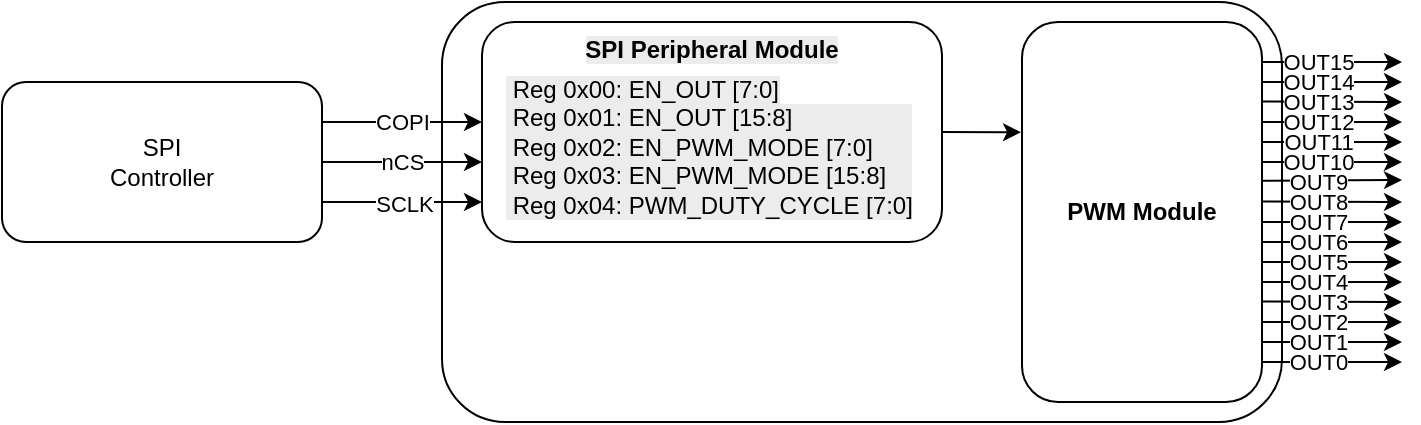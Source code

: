 <mxfile version="26.2.8">
  <diagram name="Page-1" id="0PEBFPLNOKiwfeoUWXXe">
    <mxGraphModel dx="537" dy="257" grid="1" gridSize="10" guides="1" tooltips="1" connect="1" arrows="1" fold="1" page="1" pageScale="1" pageWidth="850" pageHeight="1100" math="0" shadow="0">
      <root>
        <mxCell id="0" />
        <mxCell id="1" parent="0" />
        <mxCell id="5enPkUmZar43isuJ13jm-1" value="" style="rounded=1;whiteSpace=wrap;html=1;" vertex="1" parent="1">
          <mxGeometry x="40" y="220" width="160" height="80" as="geometry" />
        </mxCell>
        <mxCell id="5enPkUmZar43isuJ13jm-2" value="" style="rounded=1;whiteSpace=wrap;html=1;" vertex="1" parent="1">
          <mxGeometry x="260" y="180" width="420" height="210" as="geometry" />
        </mxCell>
        <mxCell id="5enPkUmZar43isuJ13jm-3" value="" style="rounded=1;whiteSpace=wrap;html=1;" vertex="1" parent="1">
          <mxGeometry x="280" y="190" width="230" height="110" as="geometry" />
        </mxCell>
        <mxCell id="5enPkUmZar43isuJ13jm-5" value="&lt;b&gt;PWM Module&lt;/b&gt;" style="rounded=1;whiteSpace=wrap;html=1;" vertex="1" parent="1">
          <mxGeometry x="550" y="190" width="120" height="190" as="geometry" />
        </mxCell>
        <mxCell id="5enPkUmZar43isuJ13jm-6" value="SPI Controller" style="text;html=1;align=center;verticalAlign=middle;whiteSpace=wrap;rounded=0;" vertex="1" parent="1">
          <mxGeometry x="90" y="245" width="60" height="30" as="geometry" />
        </mxCell>
        <mxCell id="5enPkUmZar43isuJ13jm-7" value="" style="endArrow=classic;html=1;rounded=0;exitX=1;exitY=0.25;exitDx=0;exitDy=0;" edge="1" parent="1" source="5enPkUmZar43isuJ13jm-1">
          <mxGeometry width="50" height="50" relative="1" as="geometry">
            <mxPoint x="200.0" y="245.0" as="sourcePoint" />
            <mxPoint x="280" y="240" as="targetPoint" />
          </mxGeometry>
        </mxCell>
        <mxCell id="5enPkUmZar43isuJ13jm-8" value="COPI" style="edgeLabel;html=1;align=center;verticalAlign=middle;resizable=0;points=[];" vertex="1" connectable="0" parent="5enPkUmZar43isuJ13jm-7">
          <mxGeometry x="-0.6" relative="1" as="geometry">
            <mxPoint x="24" as="offset" />
          </mxGeometry>
        </mxCell>
        <mxCell id="5enPkUmZar43isuJ13jm-9" value="" style="endArrow=classic;html=1;rounded=0;exitX=1;exitY=0.5;exitDx=0;exitDy=0;" edge="1" parent="1" source="5enPkUmZar43isuJ13jm-1">
          <mxGeometry width="50" height="50" relative="1" as="geometry">
            <mxPoint x="260" y="310" as="sourcePoint" />
            <mxPoint x="280" y="260" as="targetPoint" />
          </mxGeometry>
        </mxCell>
        <mxCell id="5enPkUmZar43isuJ13jm-10" value="nCS" style="edgeLabel;html=1;align=center;verticalAlign=middle;resizable=0;points=[];" vertex="1" connectable="0" parent="5enPkUmZar43isuJ13jm-9">
          <mxGeometry x="-0.607" y="1" relative="1" as="geometry">
            <mxPoint x="24" y="1" as="offset" />
          </mxGeometry>
        </mxCell>
        <mxCell id="5enPkUmZar43isuJ13jm-11" value="" style="endArrow=classic;html=1;rounded=0;exitX=1;exitY=0.75;exitDx=0;exitDy=0;" edge="1" parent="1" source="5enPkUmZar43isuJ13jm-1">
          <mxGeometry width="50" height="50" relative="1" as="geometry">
            <mxPoint x="200" y="330" as="sourcePoint" />
            <mxPoint x="280" y="280" as="targetPoint" />
          </mxGeometry>
        </mxCell>
        <mxCell id="5enPkUmZar43isuJ13jm-12" value="SCLK" style="edgeLabel;html=1;align=center;verticalAlign=middle;resizable=0;points=[];" vertex="1" connectable="0" parent="5enPkUmZar43isuJ13jm-11">
          <mxGeometry x="-0.693" y="-1" relative="1" as="geometry">
            <mxPoint x="28" as="offset" />
          </mxGeometry>
        </mxCell>
        <mxCell id="5enPkUmZar43isuJ13jm-17" value="" style="endArrow=classic;html=1;rounded=0;" edge="1" parent="1">
          <mxGeometry width="50" height="50" relative="1" as="geometry">
            <mxPoint x="670" y="210" as="sourcePoint" />
            <mxPoint x="740" y="210" as="targetPoint" />
          </mxGeometry>
        </mxCell>
        <mxCell id="5enPkUmZar43isuJ13jm-18" value="OUT15" style="edgeLabel;html=1;align=center;verticalAlign=middle;resizable=0;points=[];" vertex="1" connectable="0" parent="5enPkUmZar43isuJ13jm-17">
          <mxGeometry x="-0.193" relative="1" as="geometry">
            <mxPoint as="offset" />
          </mxGeometry>
        </mxCell>
        <mxCell id="5enPkUmZar43isuJ13jm-19" value="" style="endArrow=classic;html=1;rounded=0;" edge="1" parent="1">
          <mxGeometry width="50" height="50" relative="1" as="geometry">
            <mxPoint x="670" y="220" as="sourcePoint" />
            <mxPoint x="740" y="220" as="targetPoint" />
          </mxGeometry>
        </mxCell>
        <mxCell id="5enPkUmZar43isuJ13jm-20" value="OUT14" style="edgeLabel;html=1;align=center;verticalAlign=middle;resizable=0;points=[];" vertex="1" connectable="0" parent="5enPkUmZar43isuJ13jm-19">
          <mxGeometry x="-0.193" relative="1" as="geometry">
            <mxPoint as="offset" />
          </mxGeometry>
        </mxCell>
        <mxCell id="5enPkUmZar43isuJ13jm-21" value="" style="endArrow=classic;html=1;rounded=0;" edge="1" parent="1">
          <mxGeometry width="50" height="50" relative="1" as="geometry">
            <mxPoint x="670" y="229.71" as="sourcePoint" />
            <mxPoint x="740" y="230" as="targetPoint" />
          </mxGeometry>
        </mxCell>
        <mxCell id="5enPkUmZar43isuJ13jm-22" value="OUT13" style="edgeLabel;html=1;align=center;verticalAlign=middle;resizable=0;points=[];" vertex="1" connectable="0" parent="5enPkUmZar43isuJ13jm-21">
          <mxGeometry x="-0.193" relative="1" as="geometry">
            <mxPoint as="offset" />
          </mxGeometry>
        </mxCell>
        <mxCell id="5enPkUmZar43isuJ13jm-23" value="" style="endArrow=classic;html=1;rounded=0;" edge="1" parent="1">
          <mxGeometry width="50" height="50" relative="1" as="geometry">
            <mxPoint x="670" y="240" as="sourcePoint" />
            <mxPoint x="740" y="240" as="targetPoint" />
          </mxGeometry>
        </mxCell>
        <mxCell id="5enPkUmZar43isuJ13jm-24" value="OUT12" style="edgeLabel;html=1;align=center;verticalAlign=middle;resizable=0;points=[];" vertex="1" connectable="0" parent="5enPkUmZar43isuJ13jm-23">
          <mxGeometry x="-0.193" relative="1" as="geometry">
            <mxPoint as="offset" />
          </mxGeometry>
        </mxCell>
        <mxCell id="5enPkUmZar43isuJ13jm-25" value="" style="endArrow=classic;html=1;rounded=0;" edge="1" parent="1">
          <mxGeometry width="50" height="50" relative="1" as="geometry">
            <mxPoint x="670" y="250" as="sourcePoint" />
            <mxPoint x="740" y="250" as="targetPoint" />
          </mxGeometry>
        </mxCell>
        <mxCell id="5enPkUmZar43isuJ13jm-26" value="OUT11" style="edgeLabel;html=1;align=center;verticalAlign=middle;resizable=0;points=[];" vertex="1" connectable="0" parent="5enPkUmZar43isuJ13jm-25">
          <mxGeometry x="-0.193" relative="1" as="geometry">
            <mxPoint as="offset" />
          </mxGeometry>
        </mxCell>
        <mxCell id="5enPkUmZar43isuJ13jm-27" value="" style="endArrow=classic;html=1;rounded=0;" edge="1" parent="1">
          <mxGeometry width="50" height="50" relative="1" as="geometry">
            <mxPoint x="670" y="260" as="sourcePoint" />
            <mxPoint x="740" y="260" as="targetPoint" />
          </mxGeometry>
        </mxCell>
        <mxCell id="5enPkUmZar43isuJ13jm-28" value="OUT10" style="edgeLabel;html=1;align=center;verticalAlign=middle;resizable=0;points=[];" vertex="1" connectable="0" parent="5enPkUmZar43isuJ13jm-27">
          <mxGeometry x="-0.193" relative="1" as="geometry">
            <mxPoint as="offset" />
          </mxGeometry>
        </mxCell>
        <mxCell id="5enPkUmZar43isuJ13jm-29" value="" style="endArrow=classic;html=1;rounded=0;" edge="1" parent="1">
          <mxGeometry width="50" height="50" relative="1" as="geometry">
            <mxPoint x="670" y="269.43" as="sourcePoint" />
            <mxPoint x="740" y="269" as="targetPoint" />
          </mxGeometry>
        </mxCell>
        <mxCell id="5enPkUmZar43isuJ13jm-30" value="OUT9" style="edgeLabel;html=1;align=center;verticalAlign=middle;resizable=0;points=[];" vertex="1" connectable="0" parent="5enPkUmZar43isuJ13jm-29">
          <mxGeometry x="-0.193" relative="1" as="geometry">
            <mxPoint as="offset" />
          </mxGeometry>
        </mxCell>
        <mxCell id="5enPkUmZar43isuJ13jm-31" value="" style="endArrow=classic;html=1;rounded=0;" edge="1" parent="1">
          <mxGeometry width="50" height="50" relative="1" as="geometry">
            <mxPoint x="670" y="279.71" as="sourcePoint" />
            <mxPoint x="740" y="280" as="targetPoint" />
          </mxGeometry>
        </mxCell>
        <mxCell id="5enPkUmZar43isuJ13jm-32" value="OUT8" style="edgeLabel;html=1;align=center;verticalAlign=middle;resizable=0;points=[];" vertex="1" connectable="0" parent="5enPkUmZar43isuJ13jm-31">
          <mxGeometry x="-0.193" relative="1" as="geometry">
            <mxPoint as="offset" />
          </mxGeometry>
        </mxCell>
        <mxCell id="5enPkUmZar43isuJ13jm-33" value="" style="endArrow=classic;html=1;rounded=0;" edge="1" parent="1">
          <mxGeometry width="50" height="50" relative="1" as="geometry">
            <mxPoint x="670" y="290" as="sourcePoint" />
            <mxPoint x="740" y="290" as="targetPoint" />
          </mxGeometry>
        </mxCell>
        <mxCell id="5enPkUmZar43isuJ13jm-34" value="OUT7" style="edgeLabel;html=1;align=center;verticalAlign=middle;resizable=0;points=[];" vertex="1" connectable="0" parent="5enPkUmZar43isuJ13jm-33">
          <mxGeometry x="-0.193" relative="1" as="geometry">
            <mxPoint as="offset" />
          </mxGeometry>
        </mxCell>
        <mxCell id="5enPkUmZar43isuJ13jm-35" value="" style="endArrow=classic;html=1;rounded=0;" edge="1" parent="1">
          <mxGeometry width="50" height="50" relative="1" as="geometry">
            <mxPoint x="670" y="300" as="sourcePoint" />
            <mxPoint x="740" y="300" as="targetPoint" />
          </mxGeometry>
        </mxCell>
        <mxCell id="5enPkUmZar43isuJ13jm-36" value="OUT6" style="edgeLabel;html=1;align=center;verticalAlign=middle;resizable=0;points=[];" vertex="1" connectable="0" parent="5enPkUmZar43isuJ13jm-35">
          <mxGeometry x="-0.193" relative="1" as="geometry">
            <mxPoint as="offset" />
          </mxGeometry>
        </mxCell>
        <mxCell id="5enPkUmZar43isuJ13jm-37" value="" style="endArrow=classic;html=1;rounded=0;" edge="1" parent="1">
          <mxGeometry width="50" height="50" relative="1" as="geometry">
            <mxPoint x="670" y="310" as="sourcePoint" />
            <mxPoint x="740" y="310" as="targetPoint" />
          </mxGeometry>
        </mxCell>
        <mxCell id="5enPkUmZar43isuJ13jm-38" value="OUT5" style="edgeLabel;html=1;align=center;verticalAlign=middle;resizable=0;points=[];" vertex="1" connectable="0" parent="5enPkUmZar43isuJ13jm-37">
          <mxGeometry x="-0.193" relative="1" as="geometry">
            <mxPoint as="offset" />
          </mxGeometry>
        </mxCell>
        <mxCell id="5enPkUmZar43isuJ13jm-39" value="" style="endArrow=classic;html=1;rounded=0;" edge="1" parent="1">
          <mxGeometry width="50" height="50" relative="1" as="geometry">
            <mxPoint x="670" y="320" as="sourcePoint" />
            <mxPoint x="740" y="320" as="targetPoint" />
          </mxGeometry>
        </mxCell>
        <mxCell id="5enPkUmZar43isuJ13jm-40" value="OUT4" style="edgeLabel;html=1;align=center;verticalAlign=middle;resizable=0;points=[];" vertex="1" connectable="0" parent="5enPkUmZar43isuJ13jm-39">
          <mxGeometry x="-0.193" relative="1" as="geometry">
            <mxPoint as="offset" />
          </mxGeometry>
        </mxCell>
        <mxCell id="5enPkUmZar43isuJ13jm-41" value="" style="endArrow=classic;html=1;rounded=0;" edge="1" parent="1">
          <mxGeometry width="50" height="50" relative="1" as="geometry">
            <mxPoint x="670" y="329.71" as="sourcePoint" />
            <mxPoint x="740" y="330" as="targetPoint" />
          </mxGeometry>
        </mxCell>
        <mxCell id="5enPkUmZar43isuJ13jm-42" value="OUT3" style="edgeLabel;html=1;align=center;verticalAlign=middle;resizable=0;points=[];" vertex="1" connectable="0" parent="5enPkUmZar43isuJ13jm-41">
          <mxGeometry x="-0.193" relative="1" as="geometry">
            <mxPoint as="offset" />
          </mxGeometry>
        </mxCell>
        <mxCell id="5enPkUmZar43isuJ13jm-43" value="" style="endArrow=classic;html=1;rounded=0;" edge="1" parent="1">
          <mxGeometry width="50" height="50" relative="1" as="geometry">
            <mxPoint x="670" y="340" as="sourcePoint" />
            <mxPoint x="740" y="340" as="targetPoint" />
          </mxGeometry>
        </mxCell>
        <mxCell id="5enPkUmZar43isuJ13jm-44" value="OUT2" style="edgeLabel;html=1;align=center;verticalAlign=middle;resizable=0;points=[];" vertex="1" connectable="0" parent="5enPkUmZar43isuJ13jm-43">
          <mxGeometry x="-0.193" relative="1" as="geometry">
            <mxPoint as="offset" />
          </mxGeometry>
        </mxCell>
        <mxCell id="5enPkUmZar43isuJ13jm-45" value="" style="endArrow=classic;html=1;rounded=0;" edge="1" parent="1">
          <mxGeometry width="50" height="50" relative="1" as="geometry">
            <mxPoint x="670" y="350" as="sourcePoint" />
            <mxPoint x="740" y="350" as="targetPoint" />
          </mxGeometry>
        </mxCell>
        <mxCell id="5enPkUmZar43isuJ13jm-46" value="OUT1" style="edgeLabel;html=1;align=center;verticalAlign=middle;resizable=0;points=[];" vertex="1" connectable="0" parent="5enPkUmZar43isuJ13jm-45">
          <mxGeometry x="-0.193" relative="1" as="geometry">
            <mxPoint as="offset" />
          </mxGeometry>
        </mxCell>
        <mxCell id="5enPkUmZar43isuJ13jm-47" value="" style="endArrow=classic;html=1;rounded=0;" edge="1" parent="1">
          <mxGeometry width="50" height="50" relative="1" as="geometry">
            <mxPoint x="670" y="360" as="sourcePoint" />
            <mxPoint x="740" y="360" as="targetPoint" />
          </mxGeometry>
        </mxCell>
        <mxCell id="5enPkUmZar43isuJ13jm-48" value="OUT0" style="edgeLabel;html=1;align=center;verticalAlign=middle;resizable=0;points=[];" vertex="1" connectable="0" parent="5enPkUmZar43isuJ13jm-47">
          <mxGeometry x="-0.193" relative="1" as="geometry">
            <mxPoint as="offset" />
          </mxGeometry>
        </mxCell>
        <mxCell id="5enPkUmZar43isuJ13jm-54" value="&lt;span style=&quot;color: rgb(0, 0, 0); font-family: Helvetica; font-size: 12px; font-style: normal; font-variant-ligatures: normal; font-variant-caps: normal; letter-spacing: normal; orphans: 2; text-indent: 0px; text-transform: none; widows: 2; word-spacing: 0px; -webkit-text-stroke-width: 0px; white-space: normal; background-color: rgb(236, 236, 236); text-decoration-thickness: initial; text-decoration-style: initial; text-decoration-color: initial; float: none; display: inline !important;&quot;&gt;&lt;b&gt;SPI Peripheral Module&lt;/b&gt;&lt;/span&gt;" style="text;whiteSpace=wrap;html=1;align=center;fillColor=none;strokeColor=none;" vertex="1" parent="1">
          <mxGeometry x="320" y="190" width="150" height="40" as="geometry" />
        </mxCell>
        <mxCell id="5enPkUmZar43isuJ13jm-55" value="&lt;span style=&quot;color: rgb(0, 0, 0); font-family: Helvetica; font-size: 12px; font-style: normal; font-variant-ligatures: normal; font-variant-caps: normal; font-weight: 400; letter-spacing: normal; orphans: 2; text-align: left; text-indent: 0px; text-transform: none; widows: 2; word-spacing: 0px; -webkit-text-stroke-width: 0px; white-space: normal; background-color: rgb(236, 236, 236); text-decoration-thickness: initial; text-decoration-style: initial; text-decoration-color: initial; display: inline !important; float: none;&quot;&gt;&amp;nbsp;Reg 0x00: EN_OUT [7:0]&lt;/span&gt;&lt;div style=&quot;forced-color-adjust: none; color: rgb(0, 0, 0); font-family: Helvetica; font-size: 12px; font-style: normal; font-variant-ligatures: normal; font-variant-caps: normal; font-weight: 400; letter-spacing: normal; orphans: 2; text-align: left; text-indent: 0px; text-transform: none; widows: 2; word-spacing: 0px; -webkit-text-stroke-width: 0px; white-space: normal; background-color: rgb(236, 236, 236); text-decoration-thickness: initial; text-decoration-style: initial; text-decoration-color: initial;&quot;&gt;&amp;nbsp;Reg 0x01: EN_OUT [15:8]&lt;/div&gt;&lt;div style=&quot;forced-color-adjust: none; color: rgb(0, 0, 0); font-family: Helvetica; font-size: 12px; font-style: normal; font-variant-ligatures: normal; font-variant-caps: normal; font-weight: 400; letter-spacing: normal; orphans: 2; text-align: left; text-indent: 0px; text-transform: none; widows: 2; word-spacing: 0px; -webkit-text-stroke-width: 0px; white-space: normal; background-color: rgb(236, 236, 236); text-decoration-thickness: initial; text-decoration-style: initial; text-decoration-color: initial;&quot;&gt;&amp;nbsp;Reg 0x02: EN_PWM_MODE [7:0]&lt;/div&gt;&lt;div style=&quot;forced-color-adjust: none; color: rgb(0, 0, 0); font-family: Helvetica; font-size: 12px; font-style: normal; font-variant-ligatures: normal; font-variant-caps: normal; font-weight: 400; letter-spacing: normal; orphans: 2; text-align: left; text-indent: 0px; text-transform: none; widows: 2; word-spacing: 0px; -webkit-text-stroke-width: 0px; white-space: normal; background-color: rgb(236, 236, 236); text-decoration-thickness: initial; text-decoration-style: initial; text-decoration-color: initial;&quot;&gt;&amp;nbsp;Reg 0x03: EN_PWM_MODE [15:8]&lt;/div&gt;&lt;div style=&quot;forced-color-adjust: none; color: rgb(0, 0, 0); font-family: Helvetica; font-size: 12px; font-style: normal; font-variant-ligatures: normal; font-variant-caps: normal; font-weight: 400; letter-spacing: normal; orphans: 2; text-align: left; text-indent: 0px; text-transform: none; widows: 2; word-spacing: 0px; -webkit-text-stroke-width: 0px; white-space: normal; background-color: rgb(236, 236, 236); text-decoration-thickness: initial; text-decoration-style: initial; text-decoration-color: initial;&quot;&gt;&amp;nbsp;Reg 0x04: PWM_DUTY_CYCLE [7:0]&lt;/div&gt;" style="text;whiteSpace=wrap;html=1;" vertex="1" parent="1">
          <mxGeometry x="290" y="210" width="240" height="100" as="geometry" />
        </mxCell>
        <mxCell id="5enPkUmZar43isuJ13jm-57" value="" style="endArrow=classic;html=1;rounded=0;entryX=-0.004;entryY=0.29;entryDx=0;entryDy=0;exitX=1;exitY=0.5;exitDx=0;exitDy=0;entryPerimeter=0;" edge="1" parent="1" source="5enPkUmZar43isuJ13jm-3" target="5enPkUmZar43isuJ13jm-5">
          <mxGeometry width="50" height="50" relative="1" as="geometry">
            <mxPoint x="450" y="500" as="sourcePoint" />
            <mxPoint x="640" y="340" as="targetPoint" />
          </mxGeometry>
        </mxCell>
      </root>
    </mxGraphModel>
  </diagram>
</mxfile>
